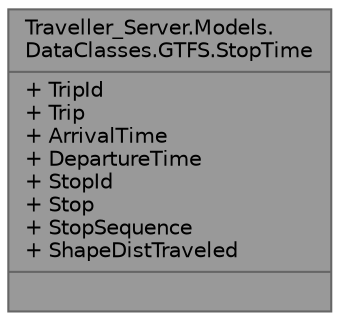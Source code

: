 digraph "Traveller_Server.Models.DataClasses.GTFS.StopTime"
{
 // LATEX_PDF_SIZE
  bgcolor="transparent";
  edge [fontname=Helvetica,fontsize=10,labelfontname=Helvetica,labelfontsize=10];
  node [fontname=Helvetica,fontsize=10,shape=box,height=0.2,width=0.4];
  Node1 [shape=record,label="{Traveller_Server.Models.\lDataClasses.GTFS.StopTime\n|+ TripId\l+ Trip\l+ ArrivalTime\l+ DepartureTime\l+ StopId\l+ Stop\l+ StopSequence\l+ ShapeDistTraveled\l|}",height=0.2,width=0.4,color="gray40", fillcolor="grey60", style="filled", fontcolor="black",tooltip="Class represents the time the transport in a trip gets to a serviced stop."];
}

